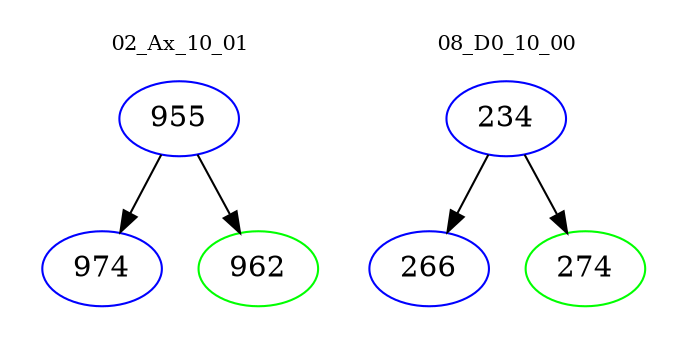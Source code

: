 digraph{
subgraph cluster_0 {
color = white
label = "02_Ax_10_01";
fontsize=10;
T0_955 [label="955", color="blue"]
T0_955 -> T0_974 [color="black"]
T0_974 [label="974", color="blue"]
T0_955 -> T0_962 [color="black"]
T0_962 [label="962", color="green"]
}
subgraph cluster_1 {
color = white
label = "08_D0_10_00";
fontsize=10;
T1_234 [label="234", color="blue"]
T1_234 -> T1_266 [color="black"]
T1_266 [label="266", color="blue"]
T1_234 -> T1_274 [color="black"]
T1_274 [label="274", color="green"]
}
}
